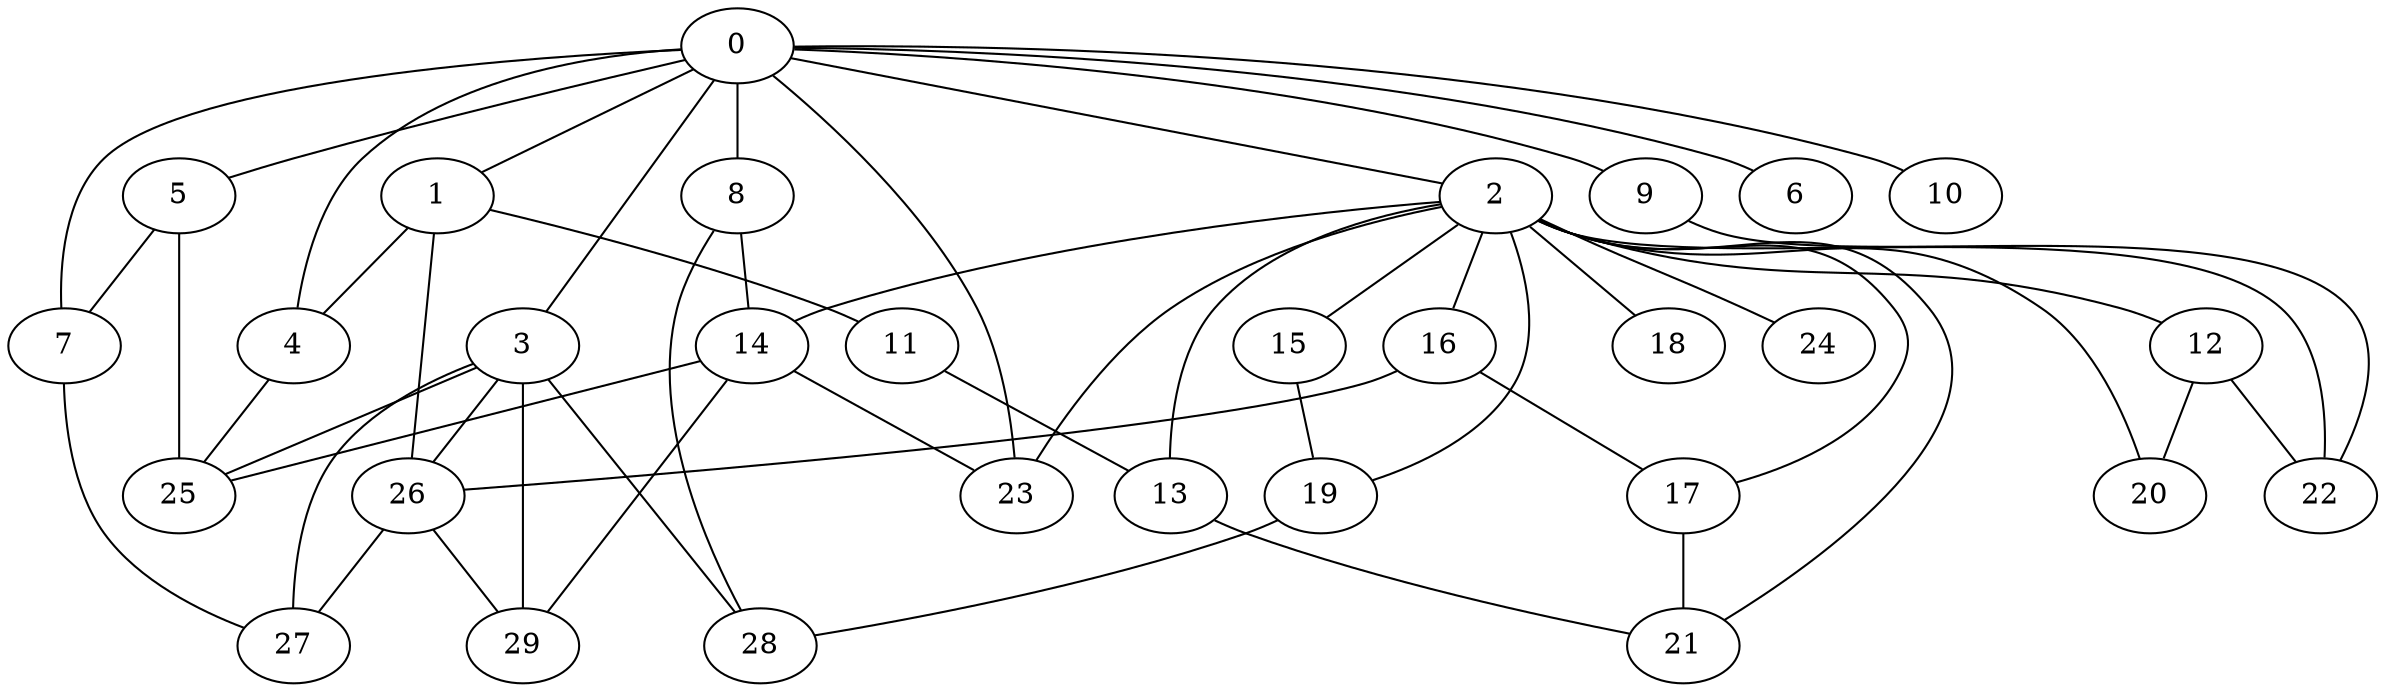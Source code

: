 
graph graphname {
    0 -- 1
0 -- 2
0 -- 3
0 -- 4
0 -- 5
0 -- 6
0 -- 7
0 -- 8
0 -- 9
0 -- 10
0 -- 23
1 -- 11
1 -- 26
1 -- 4
2 -- 12
2 -- 13
2 -- 14
2 -- 15
2 -- 16
2 -- 17
2 -- 18
2 -- 19
2 -- 20
2 -- 21
2 -- 22
2 -- 23
2 -- 24
3 -- 25
3 -- 26
3 -- 27
3 -- 28
3 -- 29
4 -- 25
5 -- 25
5 -- 7
7 -- 27
8 -- 28
8 -- 14
9 -- 22
11 -- 13
12 -- 20
12 -- 22
13 -- 21
14 -- 23
14 -- 29
14 -- 25
15 -- 19
16 -- 17
16 -- 26
17 -- 21
19 -- 28
26 -- 29
26 -- 27

}
